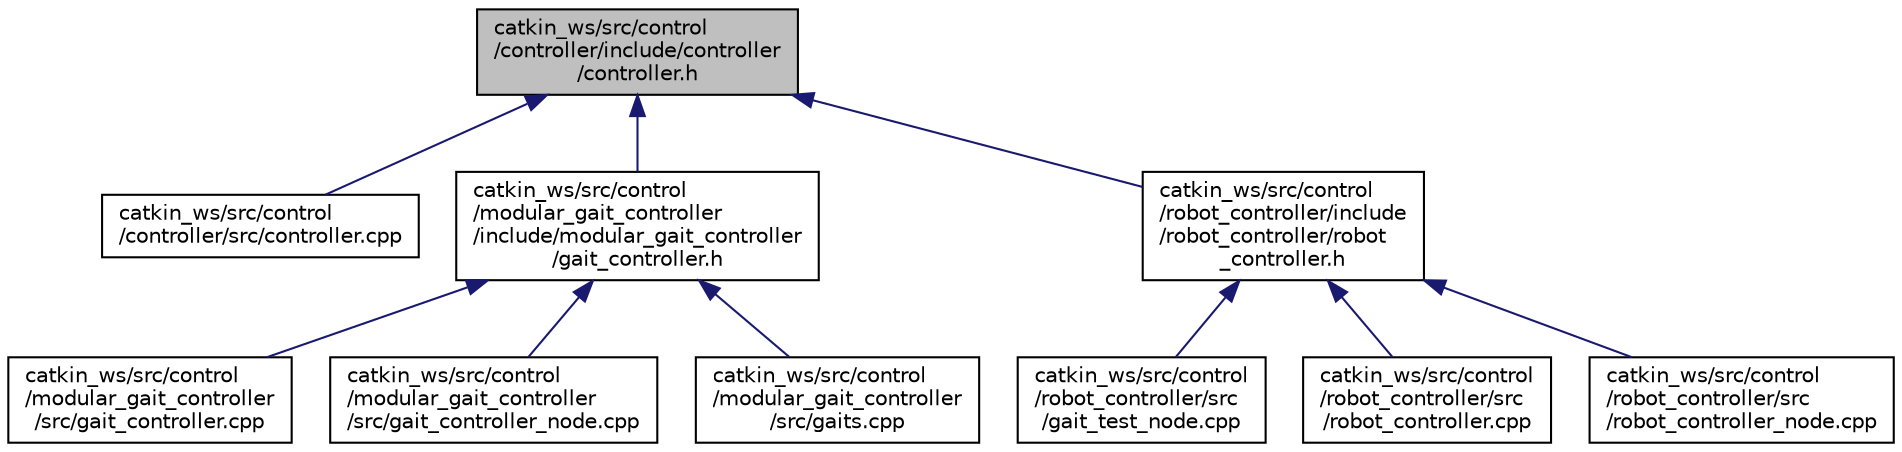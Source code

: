 digraph "catkin_ws/src/control/controller/include/controller/controller.h"
{
 // LATEX_PDF_SIZE
  edge [fontname="Helvetica",fontsize="10",labelfontname="Helvetica",labelfontsize="10"];
  node [fontname="Helvetica",fontsize="10",shape=record];
  Node1 [label="catkin_ws/src/control\l/controller/include/controller\l/controller.h",height=0.2,width=0.4,color="black", fillcolor="grey75", style="filled", fontcolor="black",tooltip=" "];
  Node1 -> Node2 [dir="back",color="midnightblue",fontsize="10",style="solid"];
  Node2 [label="catkin_ws/src/control\l/controller/src/controller.cpp",height=0.2,width=0.4,color="black", fillcolor="white", style="filled",URL="$controller_8cpp.html",tooltip=" "];
  Node1 -> Node3 [dir="back",color="midnightblue",fontsize="10",style="solid"];
  Node3 [label="catkin_ws/src/control\l/modular_gait_controller\l/include/modular_gait_controller\l/gait_controller.h",height=0.2,width=0.4,color="black", fillcolor="white", style="filled",URL="$gait__controller_8h.html",tooltip=" "];
  Node3 -> Node4 [dir="back",color="midnightblue",fontsize="10",style="solid"];
  Node4 [label="catkin_ws/src/control\l/modular_gait_controller\l/src/gait_controller.cpp",height=0.2,width=0.4,color="black", fillcolor="white", style="filled",URL="$gait__controller_8cpp.html",tooltip=" "];
  Node3 -> Node5 [dir="back",color="midnightblue",fontsize="10",style="solid"];
  Node5 [label="catkin_ws/src/control\l/modular_gait_controller\l/src/gait_controller_node.cpp",height=0.2,width=0.4,color="black", fillcolor="white", style="filled",URL="$gait__controller__node_8cpp.html",tooltip=" "];
  Node3 -> Node6 [dir="back",color="midnightblue",fontsize="10",style="solid"];
  Node6 [label="catkin_ws/src/control\l/modular_gait_controller\l/src/gaits.cpp",height=0.2,width=0.4,color="black", fillcolor="white", style="filled",URL="$gaits_8cpp.html",tooltip=" "];
  Node1 -> Node7 [dir="back",color="midnightblue",fontsize="10",style="solid"];
  Node7 [label="catkin_ws/src/control\l/robot_controller/include\l/robot_controller/robot\l_controller.h",height=0.2,width=0.4,color="black", fillcolor="white", style="filled",URL="$robot__controller_8h.html",tooltip=" "];
  Node7 -> Node8 [dir="back",color="midnightblue",fontsize="10",style="solid"];
  Node8 [label="catkin_ws/src/control\l/robot_controller/src\l/gait_test_node.cpp",height=0.2,width=0.4,color="black", fillcolor="white", style="filled",URL="$gait__test__node_8cpp.html",tooltip=" "];
  Node7 -> Node9 [dir="back",color="midnightblue",fontsize="10",style="solid"];
  Node9 [label="catkin_ws/src/control\l/robot_controller/src\l/robot_controller.cpp",height=0.2,width=0.4,color="black", fillcolor="white", style="filled",URL="$robot__controller_8cpp.html",tooltip=" "];
  Node7 -> Node10 [dir="back",color="midnightblue",fontsize="10",style="solid"];
  Node10 [label="catkin_ws/src/control\l/robot_controller/src\l/robot_controller_node.cpp",height=0.2,width=0.4,color="black", fillcolor="white", style="filled",URL="$robot__controller__node_8cpp.html",tooltip=" "];
}
